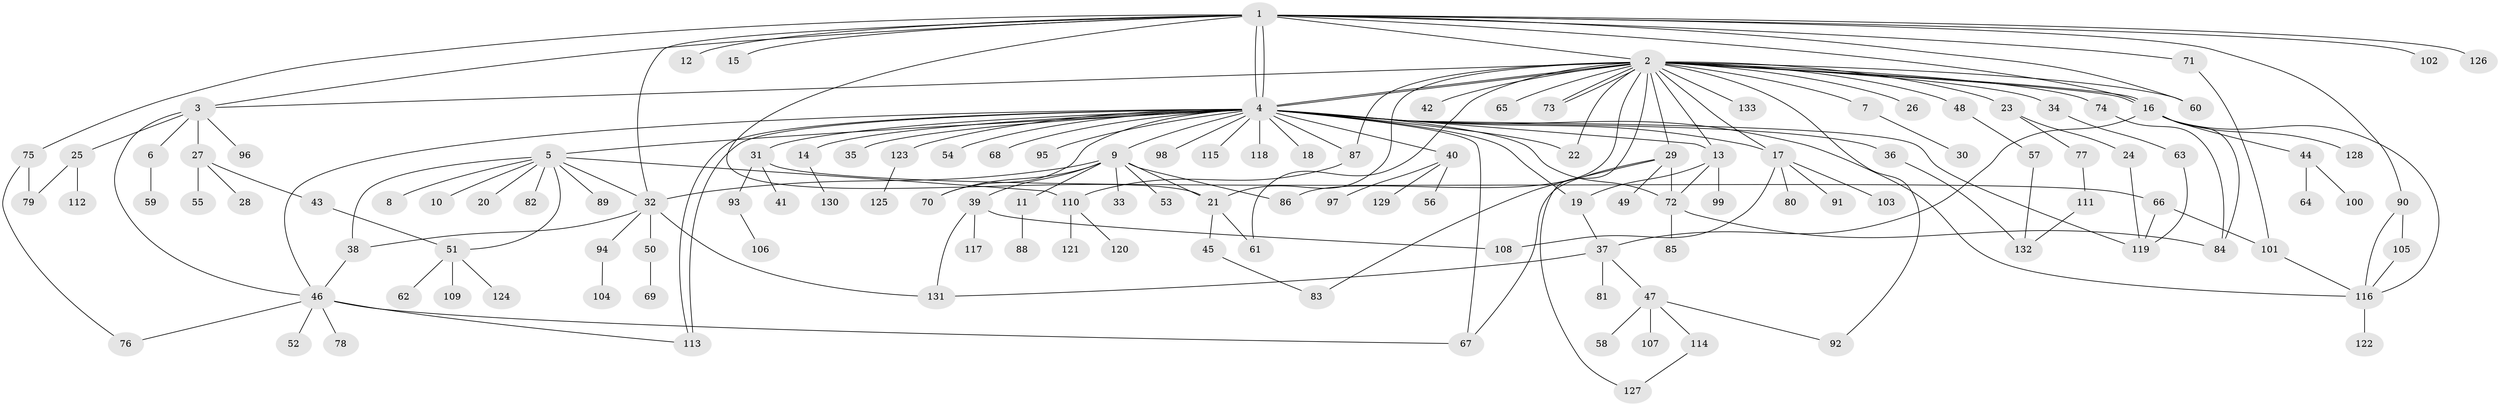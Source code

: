 // Generated by graph-tools (version 1.1) at 2025/01/03/09/25 03:01:45]
// undirected, 133 vertices, 184 edges
graph export_dot {
graph [start="1"]
  node [color=gray90,style=filled];
  1;
  2;
  3;
  4;
  5;
  6;
  7;
  8;
  9;
  10;
  11;
  12;
  13;
  14;
  15;
  16;
  17;
  18;
  19;
  20;
  21;
  22;
  23;
  24;
  25;
  26;
  27;
  28;
  29;
  30;
  31;
  32;
  33;
  34;
  35;
  36;
  37;
  38;
  39;
  40;
  41;
  42;
  43;
  44;
  45;
  46;
  47;
  48;
  49;
  50;
  51;
  52;
  53;
  54;
  55;
  56;
  57;
  58;
  59;
  60;
  61;
  62;
  63;
  64;
  65;
  66;
  67;
  68;
  69;
  70;
  71;
  72;
  73;
  74;
  75;
  76;
  77;
  78;
  79;
  80;
  81;
  82;
  83;
  84;
  85;
  86;
  87;
  88;
  89;
  90;
  91;
  92;
  93;
  94;
  95;
  96;
  97;
  98;
  99;
  100;
  101;
  102;
  103;
  104;
  105;
  106;
  107;
  108;
  109;
  110;
  111;
  112;
  113;
  114;
  115;
  116;
  117;
  118;
  119;
  120;
  121;
  122;
  123;
  124;
  125;
  126;
  127;
  128;
  129;
  130;
  131;
  132;
  133;
  1 -- 2;
  1 -- 3;
  1 -- 4;
  1 -- 4;
  1 -- 12;
  1 -- 15;
  1 -- 16;
  1 -- 21;
  1 -- 32;
  1 -- 60;
  1 -- 71;
  1 -- 75;
  1 -- 90;
  1 -- 102;
  1 -- 126;
  2 -- 3;
  2 -- 4;
  2 -- 4;
  2 -- 7;
  2 -- 13;
  2 -- 16;
  2 -- 16;
  2 -- 17;
  2 -- 21;
  2 -- 22;
  2 -- 23;
  2 -- 26;
  2 -- 29;
  2 -- 34;
  2 -- 42;
  2 -- 48;
  2 -- 60;
  2 -- 61;
  2 -- 65;
  2 -- 73;
  2 -- 73;
  2 -- 74;
  2 -- 86;
  2 -- 87;
  2 -- 92;
  2 -- 127;
  2 -- 133;
  3 -- 6;
  3 -- 25;
  3 -- 27;
  3 -- 46;
  3 -- 96;
  4 -- 5;
  4 -- 9;
  4 -- 13;
  4 -- 14;
  4 -- 17;
  4 -- 18;
  4 -- 19;
  4 -- 22;
  4 -- 31;
  4 -- 35;
  4 -- 36;
  4 -- 40;
  4 -- 46;
  4 -- 54;
  4 -- 67;
  4 -- 68;
  4 -- 70;
  4 -- 72;
  4 -- 87;
  4 -- 95;
  4 -- 98;
  4 -- 113;
  4 -- 113;
  4 -- 115;
  4 -- 116;
  4 -- 118;
  4 -- 119;
  4 -- 123;
  5 -- 8;
  5 -- 10;
  5 -- 20;
  5 -- 32;
  5 -- 38;
  5 -- 51;
  5 -- 82;
  5 -- 89;
  5 -- 110;
  6 -- 59;
  7 -- 30;
  9 -- 11;
  9 -- 21;
  9 -- 32;
  9 -- 33;
  9 -- 39;
  9 -- 53;
  9 -- 70;
  9 -- 86;
  11 -- 88;
  13 -- 19;
  13 -- 72;
  13 -- 99;
  14 -- 130;
  16 -- 37;
  16 -- 44;
  16 -- 84;
  16 -- 116;
  16 -- 128;
  17 -- 80;
  17 -- 91;
  17 -- 103;
  17 -- 108;
  19 -- 37;
  21 -- 45;
  21 -- 61;
  23 -- 24;
  23 -- 77;
  24 -- 119;
  25 -- 79;
  25 -- 112;
  27 -- 28;
  27 -- 43;
  27 -- 55;
  29 -- 49;
  29 -- 67;
  29 -- 72;
  29 -- 83;
  31 -- 41;
  31 -- 66;
  31 -- 93;
  32 -- 38;
  32 -- 50;
  32 -- 94;
  32 -- 131;
  34 -- 63;
  36 -- 132;
  37 -- 47;
  37 -- 81;
  37 -- 131;
  38 -- 46;
  39 -- 108;
  39 -- 117;
  39 -- 131;
  40 -- 56;
  40 -- 97;
  40 -- 129;
  43 -- 51;
  44 -- 64;
  44 -- 100;
  45 -- 83;
  46 -- 52;
  46 -- 67;
  46 -- 76;
  46 -- 78;
  46 -- 113;
  47 -- 58;
  47 -- 92;
  47 -- 107;
  47 -- 114;
  48 -- 57;
  50 -- 69;
  51 -- 62;
  51 -- 109;
  51 -- 124;
  57 -- 132;
  63 -- 119;
  66 -- 101;
  66 -- 119;
  71 -- 101;
  72 -- 84;
  72 -- 85;
  74 -- 84;
  75 -- 76;
  75 -- 79;
  77 -- 111;
  87 -- 110;
  90 -- 105;
  90 -- 116;
  93 -- 106;
  94 -- 104;
  101 -- 116;
  105 -- 116;
  110 -- 120;
  110 -- 121;
  111 -- 132;
  114 -- 127;
  116 -- 122;
  123 -- 125;
}
